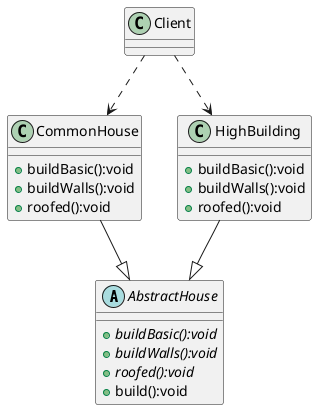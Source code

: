@startuml

abstract AbstractHouse {
    +{abstract} buildBasic():void
    +{abstract} buildWalls():void
    +{abstract} roofed():void
    +build():void
}

class CommonHouse{
    +buildBasic():void
    +buildWalls():void
    +roofed():void
}

class HighBuilding{
    +buildBasic():void
    +buildWalls():void
    +roofed():void
}

class Client{
}

Client ..> HighBuilding
Client ..> CommonHouse

CommonHouse --|> AbstractHouse
HighBuilding --|> AbstractHouse

@enduml